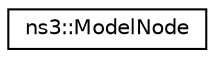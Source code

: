 digraph "Graphical Class Hierarchy"
{
 // LATEX_PDF_SIZE
  edge [fontname="Helvetica",fontsize="10",labelfontname="Helvetica",labelfontsize="10"];
  node [fontname="Helvetica",fontsize="10",shape=record];
  rankdir="LR";
  Node0 [label="ns3::ModelNode",height=0.2,width=0.4,color="black", fillcolor="white", style="filled",URL="$structns3_1_1_model_node.html",tooltip="A class used in the implementation of the GtkConfigStore."];
}
